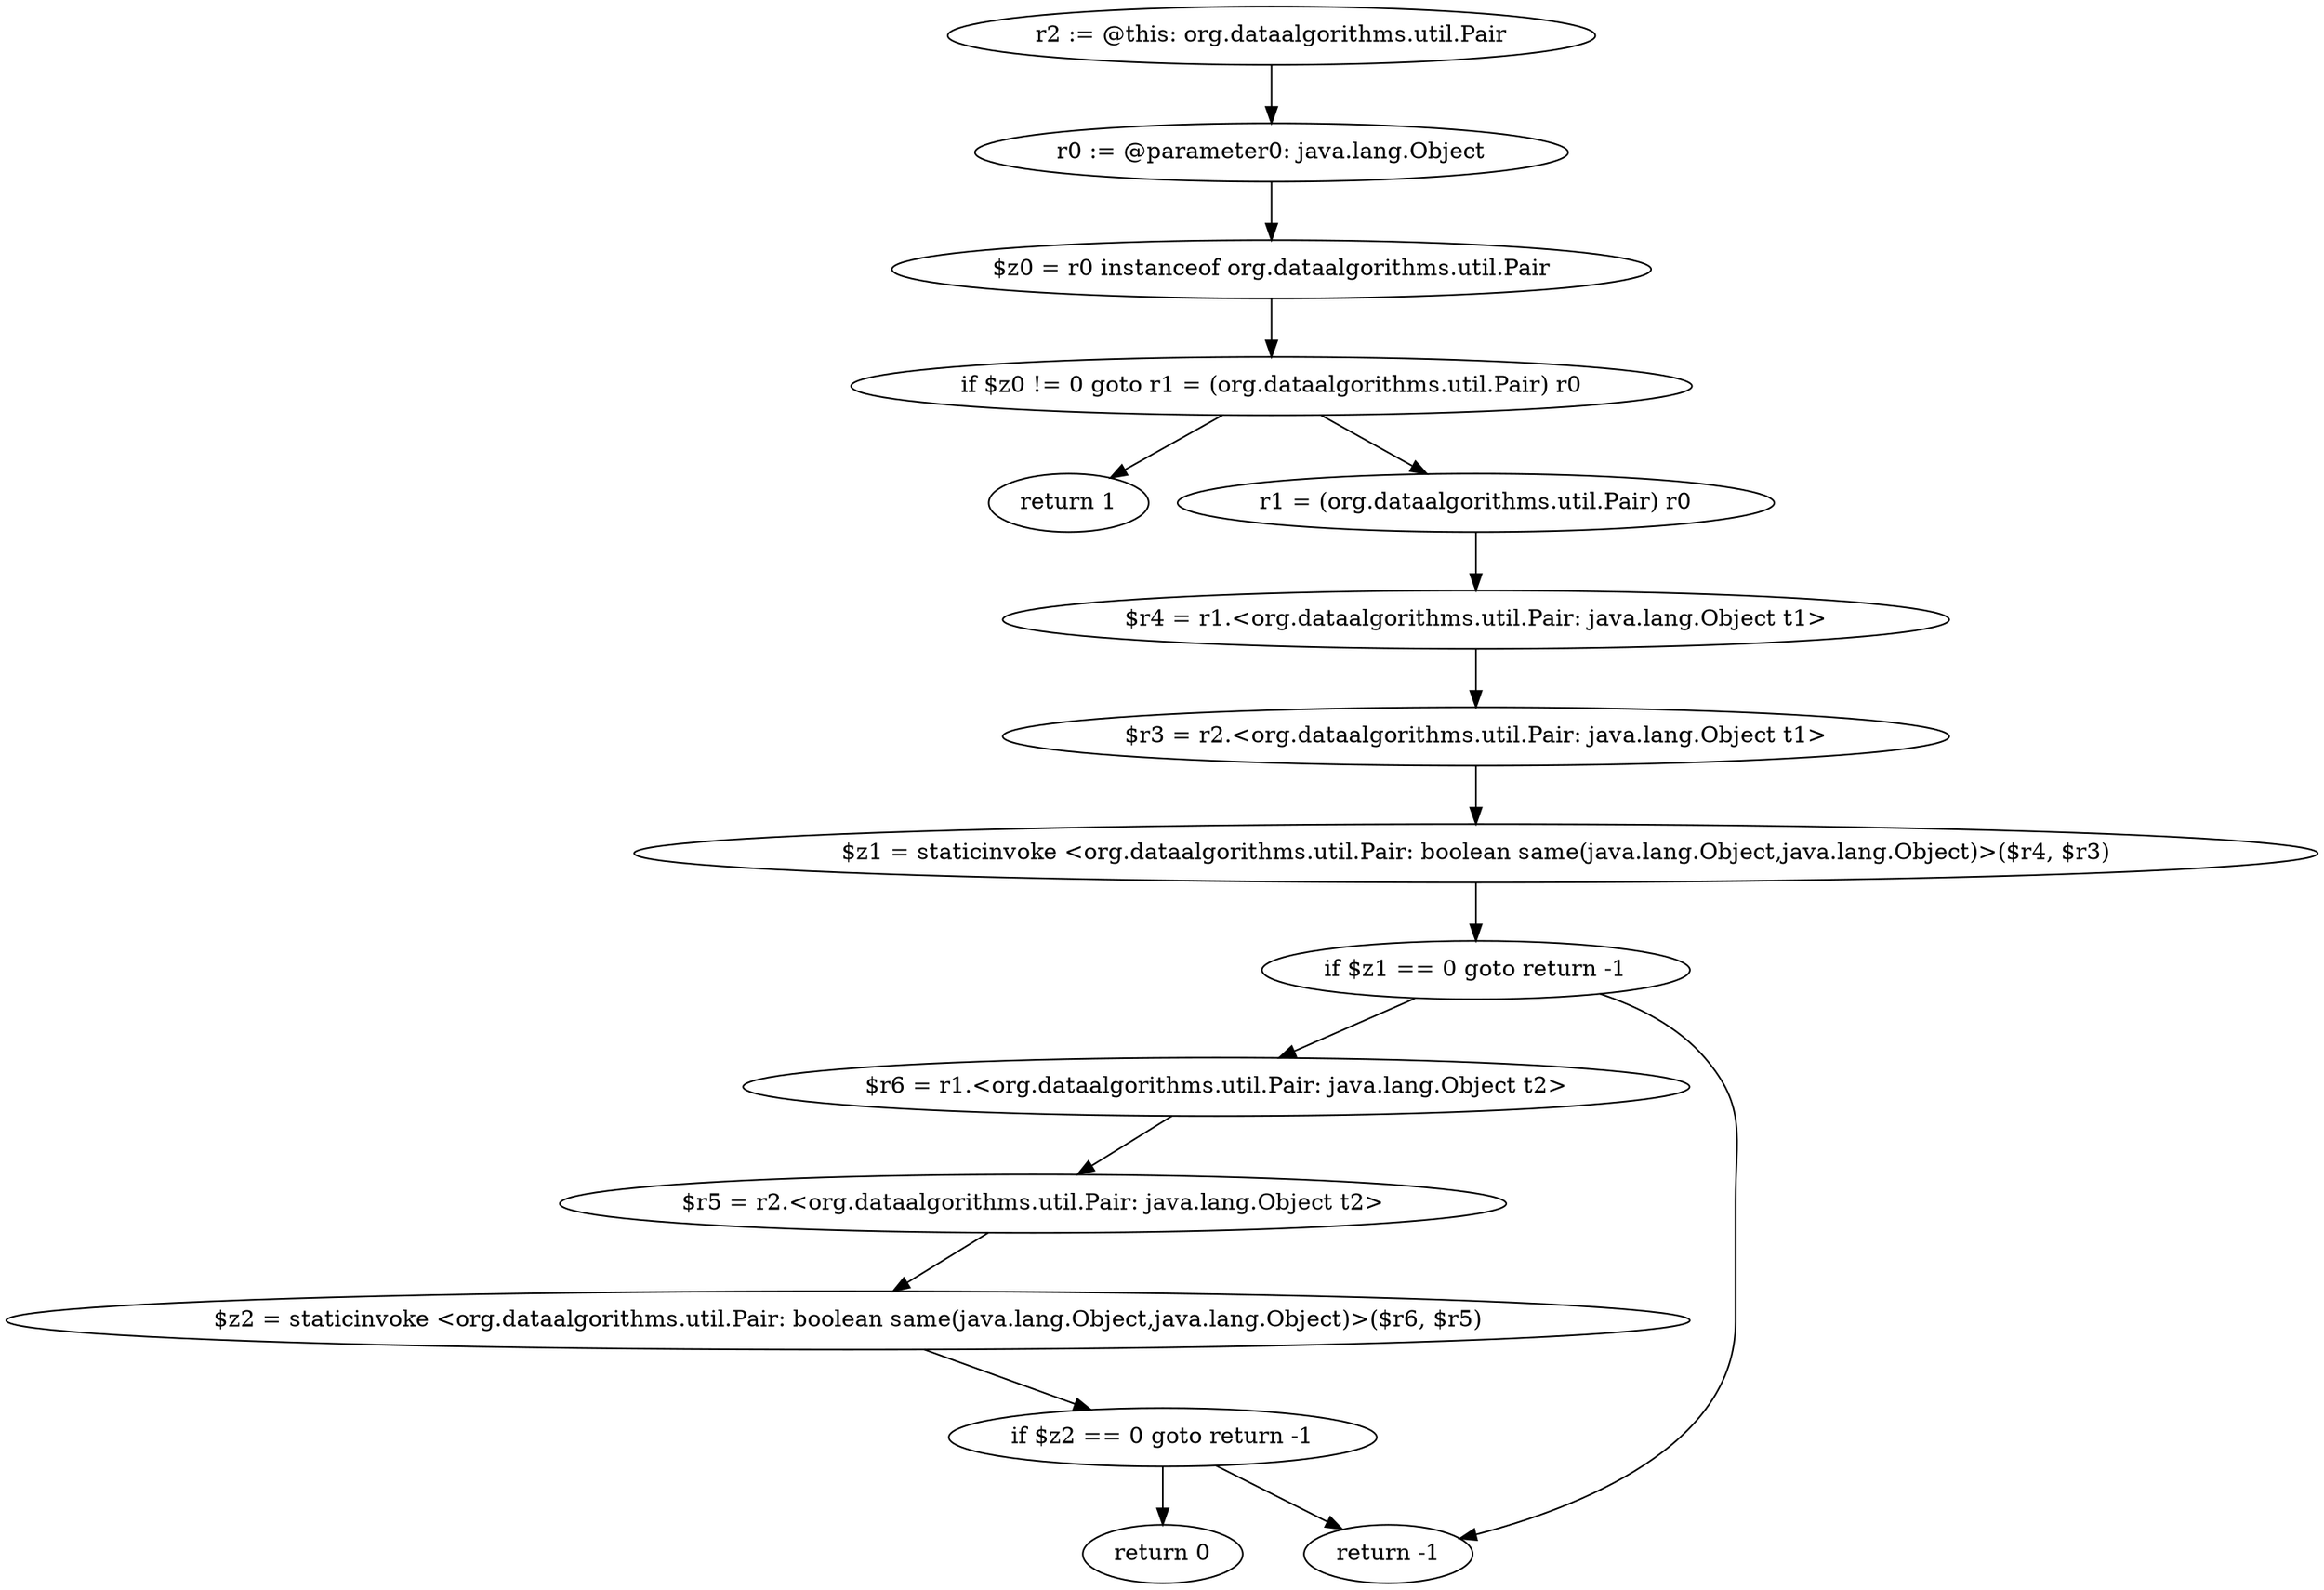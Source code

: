 digraph "unitGraph" {
    "r2 := @this: org.dataalgorithms.util.Pair"
    "r0 := @parameter0: java.lang.Object"
    "$z0 = r0 instanceof org.dataalgorithms.util.Pair"
    "if $z0 != 0 goto r1 = (org.dataalgorithms.util.Pair) r0"
    "return 1"
    "r1 = (org.dataalgorithms.util.Pair) r0"
    "$r4 = r1.<org.dataalgorithms.util.Pair: java.lang.Object t1>"
    "$r3 = r2.<org.dataalgorithms.util.Pair: java.lang.Object t1>"
    "$z1 = staticinvoke <org.dataalgorithms.util.Pair: boolean same(java.lang.Object,java.lang.Object)>($r4, $r3)"
    "if $z1 == 0 goto return -1"
    "$r6 = r1.<org.dataalgorithms.util.Pair: java.lang.Object t2>"
    "$r5 = r2.<org.dataalgorithms.util.Pair: java.lang.Object t2>"
    "$z2 = staticinvoke <org.dataalgorithms.util.Pair: boolean same(java.lang.Object,java.lang.Object)>($r6, $r5)"
    "if $z2 == 0 goto return -1"
    "return 0"
    "return -1"
    "r2 := @this: org.dataalgorithms.util.Pair"->"r0 := @parameter0: java.lang.Object";
    "r0 := @parameter0: java.lang.Object"->"$z0 = r0 instanceof org.dataalgorithms.util.Pair";
    "$z0 = r0 instanceof org.dataalgorithms.util.Pair"->"if $z0 != 0 goto r1 = (org.dataalgorithms.util.Pair) r0";
    "if $z0 != 0 goto r1 = (org.dataalgorithms.util.Pair) r0"->"return 1";
    "if $z0 != 0 goto r1 = (org.dataalgorithms.util.Pair) r0"->"r1 = (org.dataalgorithms.util.Pair) r0";
    "r1 = (org.dataalgorithms.util.Pair) r0"->"$r4 = r1.<org.dataalgorithms.util.Pair: java.lang.Object t1>";
    "$r4 = r1.<org.dataalgorithms.util.Pair: java.lang.Object t1>"->"$r3 = r2.<org.dataalgorithms.util.Pair: java.lang.Object t1>";
    "$r3 = r2.<org.dataalgorithms.util.Pair: java.lang.Object t1>"->"$z1 = staticinvoke <org.dataalgorithms.util.Pair: boolean same(java.lang.Object,java.lang.Object)>($r4, $r3)";
    "$z1 = staticinvoke <org.dataalgorithms.util.Pair: boolean same(java.lang.Object,java.lang.Object)>($r4, $r3)"->"if $z1 == 0 goto return -1";
    "if $z1 == 0 goto return -1"->"$r6 = r1.<org.dataalgorithms.util.Pair: java.lang.Object t2>";
    "if $z1 == 0 goto return -1"->"return -1";
    "$r6 = r1.<org.dataalgorithms.util.Pair: java.lang.Object t2>"->"$r5 = r2.<org.dataalgorithms.util.Pair: java.lang.Object t2>";
    "$r5 = r2.<org.dataalgorithms.util.Pair: java.lang.Object t2>"->"$z2 = staticinvoke <org.dataalgorithms.util.Pair: boolean same(java.lang.Object,java.lang.Object)>($r6, $r5)";
    "$z2 = staticinvoke <org.dataalgorithms.util.Pair: boolean same(java.lang.Object,java.lang.Object)>($r6, $r5)"->"if $z2 == 0 goto return -1";
    "if $z2 == 0 goto return -1"->"return 0";
    "if $z2 == 0 goto return -1"->"return -1";
}
